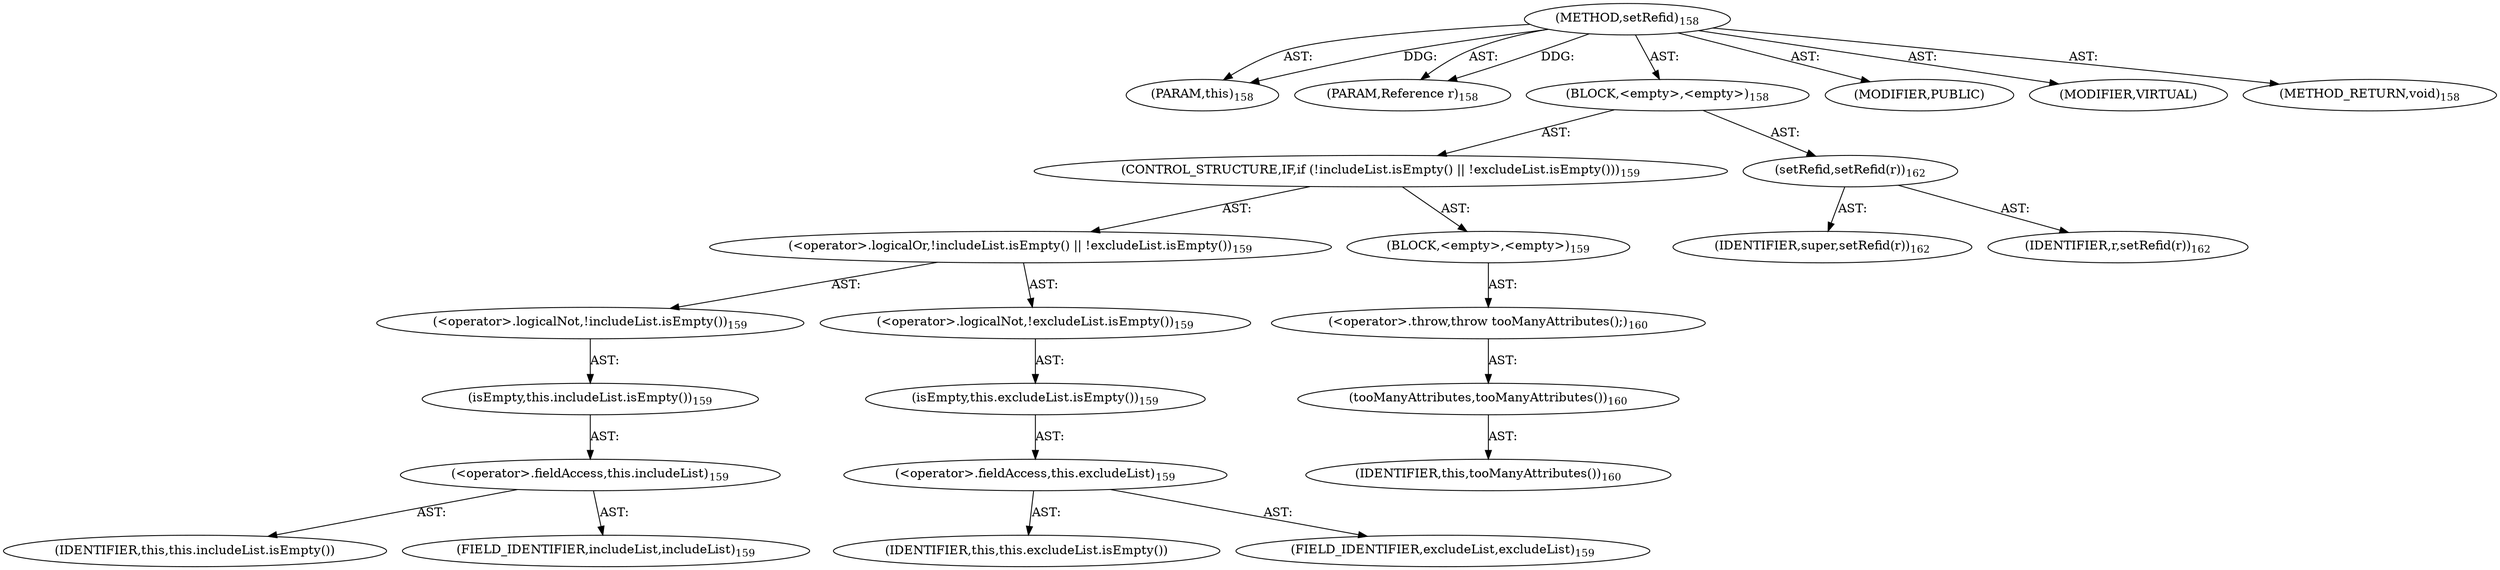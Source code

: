 digraph "setRefid" {  
"111669149705" [label = <(METHOD,setRefid)<SUB>158</SUB>> ]
"115964116996" [label = <(PARAM,this)<SUB>158</SUB>> ]
"115964117025" [label = <(PARAM,Reference r)<SUB>158</SUB>> ]
"25769803791" [label = <(BLOCK,&lt;empty&gt;,&lt;empty&gt;)<SUB>158</SUB>> ]
"47244640262" [label = <(CONTROL_STRUCTURE,IF,if (!includeList.isEmpty() || !excludeList.isEmpty()))<SUB>159</SUB>> ]
"30064771141" [label = <(&lt;operator&gt;.logicalOr,!includeList.isEmpty() || !excludeList.isEmpty())<SUB>159</SUB>> ]
"30064771142" [label = <(&lt;operator&gt;.logicalNot,!includeList.isEmpty())<SUB>159</SUB>> ]
"30064771143" [label = <(isEmpty,this.includeList.isEmpty())<SUB>159</SUB>> ]
"30064771144" [label = <(&lt;operator&gt;.fieldAccess,this.includeList)<SUB>159</SUB>> ]
"68719476837" [label = <(IDENTIFIER,this,this.includeList.isEmpty())> ]
"55834574873" [label = <(FIELD_IDENTIFIER,includeList,includeList)<SUB>159</SUB>> ]
"30064771145" [label = <(&lt;operator&gt;.logicalNot,!excludeList.isEmpty())<SUB>159</SUB>> ]
"30064771146" [label = <(isEmpty,this.excludeList.isEmpty())<SUB>159</SUB>> ]
"30064771147" [label = <(&lt;operator&gt;.fieldAccess,this.excludeList)<SUB>159</SUB>> ]
"68719476838" [label = <(IDENTIFIER,this,this.excludeList.isEmpty())> ]
"55834574874" [label = <(FIELD_IDENTIFIER,excludeList,excludeList)<SUB>159</SUB>> ]
"25769803792" [label = <(BLOCK,&lt;empty&gt;,&lt;empty&gt;)<SUB>159</SUB>> ]
"30064771148" [label = <(&lt;operator&gt;.throw,throw tooManyAttributes();)<SUB>160</SUB>> ]
"30064771149" [label = <(tooManyAttributes,tooManyAttributes())<SUB>160</SUB>> ]
"68719476740" [label = <(IDENTIFIER,this,tooManyAttributes())<SUB>160</SUB>> ]
"30064771150" [label = <(setRefid,setRefid(r))<SUB>162</SUB>> ]
"68719476839" [label = <(IDENTIFIER,super,setRefid(r))<SUB>162</SUB>> ]
"68719476840" [label = <(IDENTIFIER,r,setRefid(r))<SUB>162</SUB>> ]
"133143986202" [label = <(MODIFIER,PUBLIC)> ]
"133143986203" [label = <(MODIFIER,VIRTUAL)> ]
"128849018889" [label = <(METHOD_RETURN,void)<SUB>158</SUB>> ]
  "111669149705" -> "115964116996"  [ label = "AST: "] 
  "111669149705" -> "115964117025"  [ label = "AST: "] 
  "111669149705" -> "25769803791"  [ label = "AST: "] 
  "111669149705" -> "133143986202"  [ label = "AST: "] 
  "111669149705" -> "133143986203"  [ label = "AST: "] 
  "111669149705" -> "128849018889"  [ label = "AST: "] 
  "25769803791" -> "47244640262"  [ label = "AST: "] 
  "25769803791" -> "30064771150"  [ label = "AST: "] 
  "47244640262" -> "30064771141"  [ label = "AST: "] 
  "47244640262" -> "25769803792"  [ label = "AST: "] 
  "30064771141" -> "30064771142"  [ label = "AST: "] 
  "30064771141" -> "30064771145"  [ label = "AST: "] 
  "30064771142" -> "30064771143"  [ label = "AST: "] 
  "30064771143" -> "30064771144"  [ label = "AST: "] 
  "30064771144" -> "68719476837"  [ label = "AST: "] 
  "30064771144" -> "55834574873"  [ label = "AST: "] 
  "30064771145" -> "30064771146"  [ label = "AST: "] 
  "30064771146" -> "30064771147"  [ label = "AST: "] 
  "30064771147" -> "68719476838"  [ label = "AST: "] 
  "30064771147" -> "55834574874"  [ label = "AST: "] 
  "25769803792" -> "30064771148"  [ label = "AST: "] 
  "30064771148" -> "30064771149"  [ label = "AST: "] 
  "30064771149" -> "68719476740"  [ label = "AST: "] 
  "30064771150" -> "68719476839"  [ label = "AST: "] 
  "30064771150" -> "68719476840"  [ label = "AST: "] 
  "111669149705" -> "115964116996"  [ label = "DDG: "] 
  "111669149705" -> "115964117025"  [ label = "DDG: "] 
}

